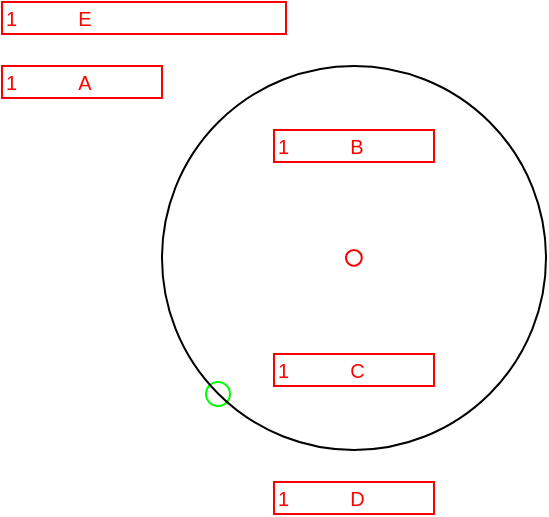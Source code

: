 <mxfile compressed="false" version="20.3.0" type="device">
  <diagram name="IM005B" id="U_K10hOi9t17pkylgMFW">
    <mxGraphModel dx="856" dy="675" grid="1" gridSize="2" guides="1" tooltips="1" connect="1" arrows="1" fold="1" page="1" pageScale="1" pageWidth="1169" pageHeight="827" math="0" shadow="0">
      <root>
        <mxCell id="bKZOwYIWIrB60Y2MbUgO-0" />
        <mxCell id="bKZOwYIWIrB60Y2MbUgO-124" value="Connection" style="" parent="bKZOwYIWIrB60Y2MbUgO-0" />
        <object label="Connection" PipingConnector="N" LabelConnector="Y" SignalConnector="N" Direction="135" AuxiliaryConnector="N" id="1pMpBBGL7QA4fPCnvlqa-0">
          <mxCell style="vsdxID=1407;fillColor=none;gradientColor=none;shape=stencil(rVFbDsIgEDwNnyQU4glqvcfGblsilmZBS28vZGMsxg9j/JvZmX1kR5g2TLCg0CpE8hdcbR8nYY5CaztPSDZmJEwnTDt4wpH8be6ZL1CcBV39vUxI3KdKh1YbswPTEzuBzlmiVGmKau9zUKM+jlJJQrJBko8QrZ+rrQ5oRJnXyMHBWElhRVx25ebnw/5zVvPFWRm83jxY5zilvf4eSy5xpKZ7AA==);strokeColor=#00FF00;strokeWidth=1;points=[[0.5,0.5,0,0,0]];labelBackgroundColor=none;rounded=0;html=1;whiteSpace=wrap;aspect=fixed;noLabel=1;snapToPoint=1;container=0;fontSize=16;" parent="bKZOwYIWIrB60Y2MbUgO-124" vertex="1">
            <mxGeometry x="326" y="302" width="12" height="12" as="geometry" />
          </mxCell>
        </object>
        <mxCell id="bKZOwYIWIrB60Y2MbUgO-133" value="Label" style="" parent="bKZOwYIWIrB60Y2MbUgO-0" />
        <object label="%LabelLines%&amp;nbsp; &amp;nbsp; &amp;nbsp; &amp;nbsp; &amp;nbsp; &amp;nbsp;%LabelIndex%" placeholders="1" LabelLines="1" LabelIndex="C" id="bKZOwYIWIrB60Y2MbUgO-134">
          <mxCell style="rounded=0;whiteSpace=wrap;html=1;fillColor=none;strokeColor=#FF0000;fontColor=#FF0000;fontSize=10;align=left;noLabel=0;" parent="bKZOwYIWIrB60Y2MbUgO-133" vertex="1">
            <mxGeometry x="360" y="288" width="80" height="16" as="geometry" />
          </mxCell>
        </object>
        <object label="%LabelLines%&amp;nbsp; &amp;nbsp; &amp;nbsp; &amp;nbsp; &amp;nbsp; &amp;nbsp;%LabelIndex%" placeholders="1" LabelLines="1" LabelIndex="B" id="bKZOwYIWIrB60Y2MbUgO-135">
          <mxCell style="rounded=0;whiteSpace=wrap;html=1;fillColor=none;strokeColor=#FF0000;fontColor=#FF0000;fontSize=10;align=left;noLabel=0;" parent="bKZOwYIWIrB60Y2MbUgO-133" vertex="1">
            <mxGeometry x="360" y="176" width="80" height="16" as="geometry" />
          </mxCell>
        </object>
        <object label="%LabelLines%&amp;nbsp; &amp;nbsp; &amp;nbsp; &amp;nbsp; &amp;nbsp; &amp;nbsp;%LabelIndex%" placeholders="1" LabelLines="1" LabelIndex="A" id="bKZOwYIWIrB60Y2MbUgO-136">
          <mxCell style="rounded=0;whiteSpace=wrap;html=1;fillColor=none;strokeColor=#FF0000;fontColor=#FF0000;fontSize=10;align=left;noLabel=0;" parent="bKZOwYIWIrB60Y2MbUgO-133" vertex="1">
            <mxGeometry x="224" y="144" width="80" height="16" as="geometry" />
          </mxCell>
        </object>
        <object label="%LabelLines%&amp;nbsp; &amp;nbsp; &amp;nbsp; &amp;nbsp; &amp;nbsp; &amp;nbsp;%LabelIndex%" placeholders="1" LabelLines="1" LabelIndex="D" id="ZoLfL88sTn9bBIp7KOfa-0">
          <mxCell style="rounded=0;whiteSpace=wrap;html=1;fillColor=none;strokeColor=#FF0000;fontColor=#FF0000;fontSize=10;align=left;" vertex="1" parent="bKZOwYIWIrB60Y2MbUgO-133">
            <mxGeometry x="360" y="352" width="80" height="16" as="geometry" />
          </mxCell>
        </object>
        <object label="%LabelLines%&amp;nbsp; &amp;nbsp; &amp;nbsp; &amp;nbsp; &amp;nbsp; &amp;nbsp;%LabelIndex%" placeholders="1" LabelLines="1" LabelIndex="E" id="ZoLfL88sTn9bBIp7KOfa-1">
          <mxCell style="rounded=0;whiteSpace=wrap;html=1;fillColor=none;strokeColor=#FF0000;fontColor=#FF0000;fontSize=10;align=left;" vertex="1" parent="bKZOwYIWIrB60Y2MbUgO-133">
            <mxGeometry x="224" y="112" width="142" height="16" as="geometry" />
          </mxCell>
        </object>
        <mxCell id="bKZOwYIWIrB60Y2MbUgO-137" value="Origo" style="locked=1;" parent="bKZOwYIWIrB60Y2MbUgO-0" />
        <object label="origo" id="bKZOwYIWIrB60Y2MbUgO-138">
          <mxCell style="vsdxID=1407;fillColor=none;gradientColor=none;shape=stencil(rVFbDsIgEDwNnyQU4glqvcfGblsilmZBS28vZGMsxg9j/JvZmX1kR5g2TLCg0CpE8hdcbR8nYY5CaztPSDZmJEwnTDt4wpH8be6ZL1CcBV39vUxI3KdKh1YbswPTEzuBzlmiVGmKau9zUKM+jlJJQrJBko8QrZ+rrQ5oRJnXyMHBWElhRVx25ebnw/5zVvPFWRm83jxY5zilvf4eSy5xpKZ7AA==);strokeColor=#ff0000;strokeWidth=1;points=[[0.5,0.5,0,0,0]];labelBackgroundColor=none;rounded=0;html=1;whiteSpace=wrap;aspect=fixed;noLabel=1;snapToPoint=1;" parent="bKZOwYIWIrB60Y2MbUgO-137" vertex="1">
            <mxGeometry x="396" y="236" width="7.874" height="7.87" as="geometry" />
          </mxCell>
        </object>
        <object label="Symbol" Width="12" Height="12" UoM="mm" id="bKZOwYIWIrB60Y2MbUgO-139">
          <mxCell style="locked=1;" parent="bKZOwYIWIrB60Y2MbUgO-0" />
        </object>
        <mxCell id="bKZOwYIWIrB60Y2MbUgO-140" value="" style="ellipse;whiteSpace=wrap;html=1;aspect=fixed;strokeWidth=1;fillColor=none;" parent="bKZOwYIWIrB60Y2MbUgO-139" vertex="1">
          <mxGeometry x="304" y="144" width="192" height="192" as="geometry" />
        </mxCell>
      </root>
    </mxGraphModel>
  </diagram>
</mxfile>
